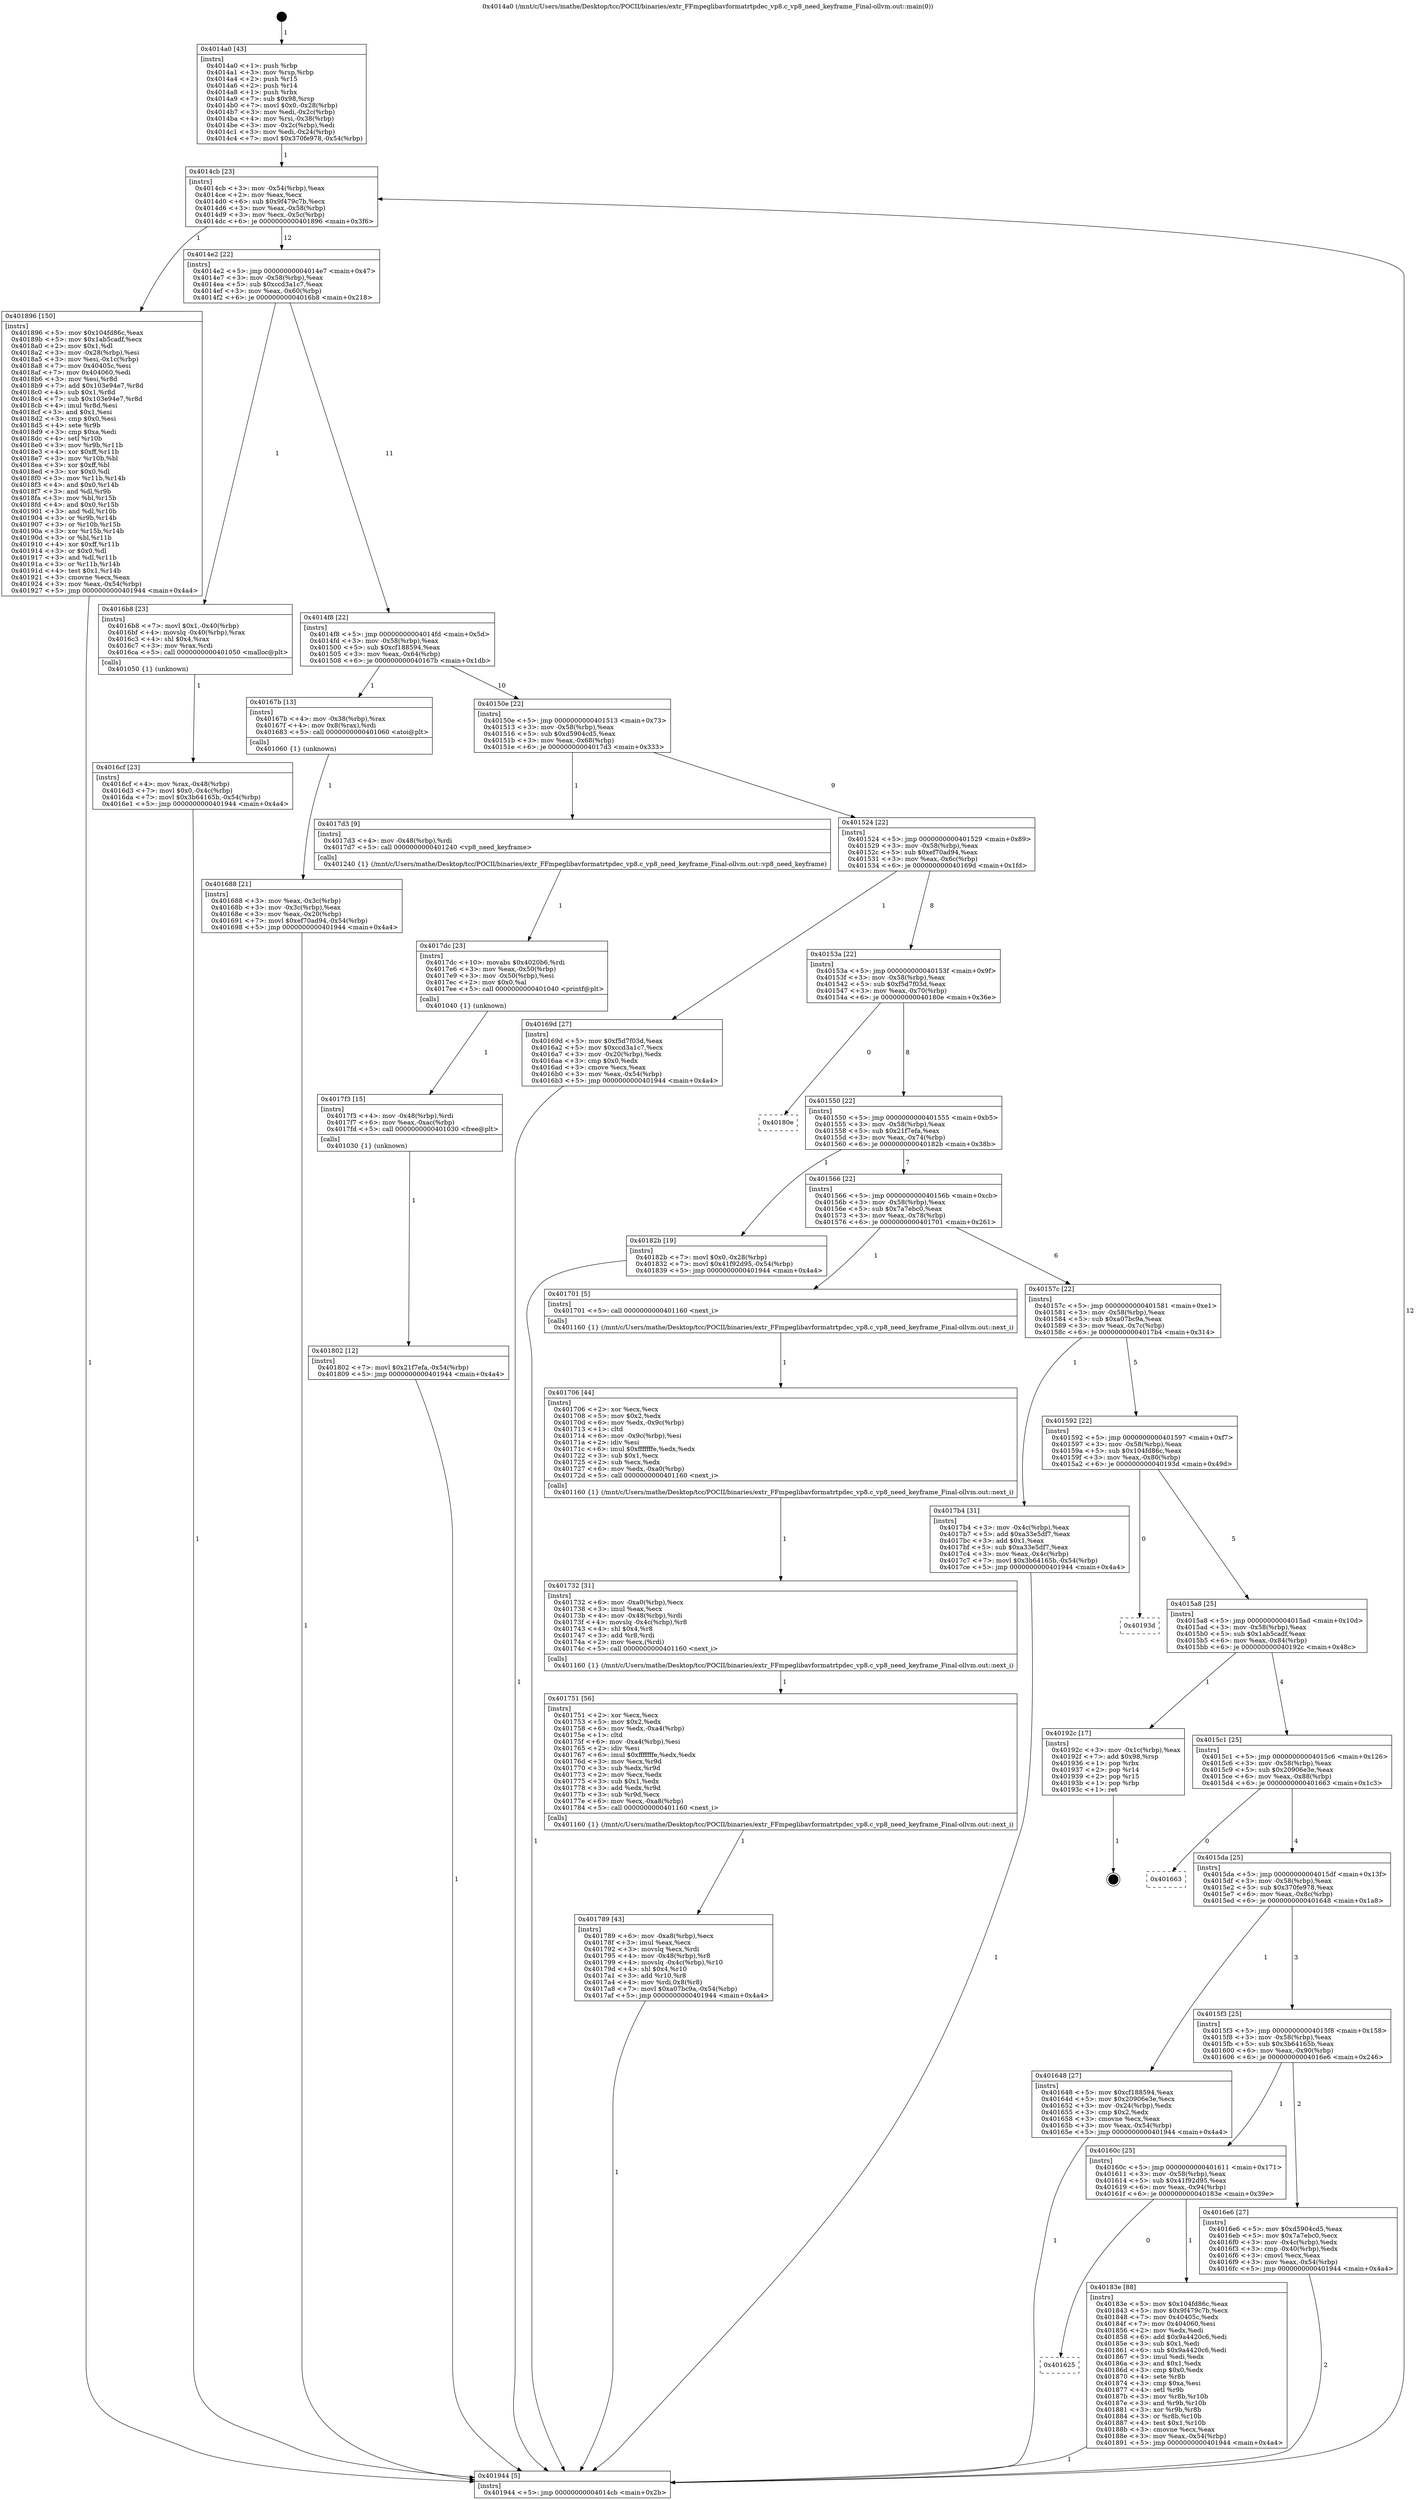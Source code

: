 digraph "0x4014a0" {
  label = "0x4014a0 (/mnt/c/Users/mathe/Desktop/tcc/POCII/binaries/extr_FFmpeglibavformatrtpdec_vp8.c_vp8_need_keyframe_Final-ollvm.out::main(0))"
  labelloc = "t"
  node[shape=record]

  Entry [label="",width=0.3,height=0.3,shape=circle,fillcolor=black,style=filled]
  "0x4014cb" [label="{
     0x4014cb [23]\l
     | [instrs]\l
     &nbsp;&nbsp;0x4014cb \<+3\>: mov -0x54(%rbp),%eax\l
     &nbsp;&nbsp;0x4014ce \<+2\>: mov %eax,%ecx\l
     &nbsp;&nbsp;0x4014d0 \<+6\>: sub $0x9f479c7b,%ecx\l
     &nbsp;&nbsp;0x4014d6 \<+3\>: mov %eax,-0x58(%rbp)\l
     &nbsp;&nbsp;0x4014d9 \<+3\>: mov %ecx,-0x5c(%rbp)\l
     &nbsp;&nbsp;0x4014dc \<+6\>: je 0000000000401896 \<main+0x3f6\>\l
  }"]
  "0x401896" [label="{
     0x401896 [150]\l
     | [instrs]\l
     &nbsp;&nbsp;0x401896 \<+5\>: mov $0x104fd86c,%eax\l
     &nbsp;&nbsp;0x40189b \<+5\>: mov $0x1ab5cadf,%ecx\l
     &nbsp;&nbsp;0x4018a0 \<+2\>: mov $0x1,%dl\l
     &nbsp;&nbsp;0x4018a2 \<+3\>: mov -0x28(%rbp),%esi\l
     &nbsp;&nbsp;0x4018a5 \<+3\>: mov %esi,-0x1c(%rbp)\l
     &nbsp;&nbsp;0x4018a8 \<+7\>: mov 0x40405c,%esi\l
     &nbsp;&nbsp;0x4018af \<+7\>: mov 0x404060,%edi\l
     &nbsp;&nbsp;0x4018b6 \<+3\>: mov %esi,%r8d\l
     &nbsp;&nbsp;0x4018b9 \<+7\>: add $0x103e94e7,%r8d\l
     &nbsp;&nbsp;0x4018c0 \<+4\>: sub $0x1,%r8d\l
     &nbsp;&nbsp;0x4018c4 \<+7\>: sub $0x103e94e7,%r8d\l
     &nbsp;&nbsp;0x4018cb \<+4\>: imul %r8d,%esi\l
     &nbsp;&nbsp;0x4018cf \<+3\>: and $0x1,%esi\l
     &nbsp;&nbsp;0x4018d2 \<+3\>: cmp $0x0,%esi\l
     &nbsp;&nbsp;0x4018d5 \<+4\>: sete %r9b\l
     &nbsp;&nbsp;0x4018d9 \<+3\>: cmp $0xa,%edi\l
     &nbsp;&nbsp;0x4018dc \<+4\>: setl %r10b\l
     &nbsp;&nbsp;0x4018e0 \<+3\>: mov %r9b,%r11b\l
     &nbsp;&nbsp;0x4018e3 \<+4\>: xor $0xff,%r11b\l
     &nbsp;&nbsp;0x4018e7 \<+3\>: mov %r10b,%bl\l
     &nbsp;&nbsp;0x4018ea \<+3\>: xor $0xff,%bl\l
     &nbsp;&nbsp;0x4018ed \<+3\>: xor $0x0,%dl\l
     &nbsp;&nbsp;0x4018f0 \<+3\>: mov %r11b,%r14b\l
     &nbsp;&nbsp;0x4018f3 \<+4\>: and $0x0,%r14b\l
     &nbsp;&nbsp;0x4018f7 \<+3\>: and %dl,%r9b\l
     &nbsp;&nbsp;0x4018fa \<+3\>: mov %bl,%r15b\l
     &nbsp;&nbsp;0x4018fd \<+4\>: and $0x0,%r15b\l
     &nbsp;&nbsp;0x401901 \<+3\>: and %dl,%r10b\l
     &nbsp;&nbsp;0x401904 \<+3\>: or %r9b,%r14b\l
     &nbsp;&nbsp;0x401907 \<+3\>: or %r10b,%r15b\l
     &nbsp;&nbsp;0x40190a \<+3\>: xor %r15b,%r14b\l
     &nbsp;&nbsp;0x40190d \<+3\>: or %bl,%r11b\l
     &nbsp;&nbsp;0x401910 \<+4\>: xor $0xff,%r11b\l
     &nbsp;&nbsp;0x401914 \<+3\>: or $0x0,%dl\l
     &nbsp;&nbsp;0x401917 \<+3\>: and %dl,%r11b\l
     &nbsp;&nbsp;0x40191a \<+3\>: or %r11b,%r14b\l
     &nbsp;&nbsp;0x40191d \<+4\>: test $0x1,%r14b\l
     &nbsp;&nbsp;0x401921 \<+3\>: cmovne %ecx,%eax\l
     &nbsp;&nbsp;0x401924 \<+3\>: mov %eax,-0x54(%rbp)\l
     &nbsp;&nbsp;0x401927 \<+5\>: jmp 0000000000401944 \<main+0x4a4\>\l
  }"]
  "0x4014e2" [label="{
     0x4014e2 [22]\l
     | [instrs]\l
     &nbsp;&nbsp;0x4014e2 \<+5\>: jmp 00000000004014e7 \<main+0x47\>\l
     &nbsp;&nbsp;0x4014e7 \<+3\>: mov -0x58(%rbp),%eax\l
     &nbsp;&nbsp;0x4014ea \<+5\>: sub $0xccd3a1c7,%eax\l
     &nbsp;&nbsp;0x4014ef \<+3\>: mov %eax,-0x60(%rbp)\l
     &nbsp;&nbsp;0x4014f2 \<+6\>: je 00000000004016b8 \<main+0x218\>\l
  }"]
  Exit [label="",width=0.3,height=0.3,shape=circle,fillcolor=black,style=filled,peripheries=2]
  "0x4016b8" [label="{
     0x4016b8 [23]\l
     | [instrs]\l
     &nbsp;&nbsp;0x4016b8 \<+7\>: movl $0x1,-0x40(%rbp)\l
     &nbsp;&nbsp;0x4016bf \<+4\>: movslq -0x40(%rbp),%rax\l
     &nbsp;&nbsp;0x4016c3 \<+4\>: shl $0x4,%rax\l
     &nbsp;&nbsp;0x4016c7 \<+3\>: mov %rax,%rdi\l
     &nbsp;&nbsp;0x4016ca \<+5\>: call 0000000000401050 \<malloc@plt\>\l
     | [calls]\l
     &nbsp;&nbsp;0x401050 \{1\} (unknown)\l
  }"]
  "0x4014f8" [label="{
     0x4014f8 [22]\l
     | [instrs]\l
     &nbsp;&nbsp;0x4014f8 \<+5\>: jmp 00000000004014fd \<main+0x5d\>\l
     &nbsp;&nbsp;0x4014fd \<+3\>: mov -0x58(%rbp),%eax\l
     &nbsp;&nbsp;0x401500 \<+5\>: sub $0xcf188594,%eax\l
     &nbsp;&nbsp;0x401505 \<+3\>: mov %eax,-0x64(%rbp)\l
     &nbsp;&nbsp;0x401508 \<+6\>: je 000000000040167b \<main+0x1db\>\l
  }"]
  "0x401625" [label="{
     0x401625\l
  }", style=dashed]
  "0x40167b" [label="{
     0x40167b [13]\l
     | [instrs]\l
     &nbsp;&nbsp;0x40167b \<+4\>: mov -0x38(%rbp),%rax\l
     &nbsp;&nbsp;0x40167f \<+4\>: mov 0x8(%rax),%rdi\l
     &nbsp;&nbsp;0x401683 \<+5\>: call 0000000000401060 \<atoi@plt\>\l
     | [calls]\l
     &nbsp;&nbsp;0x401060 \{1\} (unknown)\l
  }"]
  "0x40150e" [label="{
     0x40150e [22]\l
     | [instrs]\l
     &nbsp;&nbsp;0x40150e \<+5\>: jmp 0000000000401513 \<main+0x73\>\l
     &nbsp;&nbsp;0x401513 \<+3\>: mov -0x58(%rbp),%eax\l
     &nbsp;&nbsp;0x401516 \<+5\>: sub $0xd5904cd5,%eax\l
     &nbsp;&nbsp;0x40151b \<+3\>: mov %eax,-0x68(%rbp)\l
     &nbsp;&nbsp;0x40151e \<+6\>: je 00000000004017d3 \<main+0x333\>\l
  }"]
  "0x40183e" [label="{
     0x40183e [88]\l
     | [instrs]\l
     &nbsp;&nbsp;0x40183e \<+5\>: mov $0x104fd86c,%eax\l
     &nbsp;&nbsp;0x401843 \<+5\>: mov $0x9f479c7b,%ecx\l
     &nbsp;&nbsp;0x401848 \<+7\>: mov 0x40405c,%edx\l
     &nbsp;&nbsp;0x40184f \<+7\>: mov 0x404060,%esi\l
     &nbsp;&nbsp;0x401856 \<+2\>: mov %edx,%edi\l
     &nbsp;&nbsp;0x401858 \<+6\>: add $0x9a4420c6,%edi\l
     &nbsp;&nbsp;0x40185e \<+3\>: sub $0x1,%edi\l
     &nbsp;&nbsp;0x401861 \<+6\>: sub $0x9a4420c6,%edi\l
     &nbsp;&nbsp;0x401867 \<+3\>: imul %edi,%edx\l
     &nbsp;&nbsp;0x40186a \<+3\>: and $0x1,%edx\l
     &nbsp;&nbsp;0x40186d \<+3\>: cmp $0x0,%edx\l
     &nbsp;&nbsp;0x401870 \<+4\>: sete %r8b\l
     &nbsp;&nbsp;0x401874 \<+3\>: cmp $0xa,%esi\l
     &nbsp;&nbsp;0x401877 \<+4\>: setl %r9b\l
     &nbsp;&nbsp;0x40187b \<+3\>: mov %r8b,%r10b\l
     &nbsp;&nbsp;0x40187e \<+3\>: and %r9b,%r10b\l
     &nbsp;&nbsp;0x401881 \<+3\>: xor %r9b,%r8b\l
     &nbsp;&nbsp;0x401884 \<+3\>: or %r8b,%r10b\l
     &nbsp;&nbsp;0x401887 \<+4\>: test $0x1,%r10b\l
     &nbsp;&nbsp;0x40188b \<+3\>: cmovne %ecx,%eax\l
     &nbsp;&nbsp;0x40188e \<+3\>: mov %eax,-0x54(%rbp)\l
     &nbsp;&nbsp;0x401891 \<+5\>: jmp 0000000000401944 \<main+0x4a4\>\l
  }"]
  "0x4017d3" [label="{
     0x4017d3 [9]\l
     | [instrs]\l
     &nbsp;&nbsp;0x4017d3 \<+4\>: mov -0x48(%rbp),%rdi\l
     &nbsp;&nbsp;0x4017d7 \<+5\>: call 0000000000401240 \<vp8_need_keyframe\>\l
     | [calls]\l
     &nbsp;&nbsp;0x401240 \{1\} (/mnt/c/Users/mathe/Desktop/tcc/POCII/binaries/extr_FFmpeglibavformatrtpdec_vp8.c_vp8_need_keyframe_Final-ollvm.out::vp8_need_keyframe)\l
  }"]
  "0x401524" [label="{
     0x401524 [22]\l
     | [instrs]\l
     &nbsp;&nbsp;0x401524 \<+5\>: jmp 0000000000401529 \<main+0x89\>\l
     &nbsp;&nbsp;0x401529 \<+3\>: mov -0x58(%rbp),%eax\l
     &nbsp;&nbsp;0x40152c \<+5\>: sub $0xef70ad94,%eax\l
     &nbsp;&nbsp;0x401531 \<+3\>: mov %eax,-0x6c(%rbp)\l
     &nbsp;&nbsp;0x401534 \<+6\>: je 000000000040169d \<main+0x1fd\>\l
  }"]
  "0x401802" [label="{
     0x401802 [12]\l
     | [instrs]\l
     &nbsp;&nbsp;0x401802 \<+7\>: movl $0x21f7efa,-0x54(%rbp)\l
     &nbsp;&nbsp;0x401809 \<+5\>: jmp 0000000000401944 \<main+0x4a4\>\l
  }"]
  "0x40169d" [label="{
     0x40169d [27]\l
     | [instrs]\l
     &nbsp;&nbsp;0x40169d \<+5\>: mov $0xf5d7f03d,%eax\l
     &nbsp;&nbsp;0x4016a2 \<+5\>: mov $0xccd3a1c7,%ecx\l
     &nbsp;&nbsp;0x4016a7 \<+3\>: mov -0x20(%rbp),%edx\l
     &nbsp;&nbsp;0x4016aa \<+3\>: cmp $0x0,%edx\l
     &nbsp;&nbsp;0x4016ad \<+3\>: cmove %ecx,%eax\l
     &nbsp;&nbsp;0x4016b0 \<+3\>: mov %eax,-0x54(%rbp)\l
     &nbsp;&nbsp;0x4016b3 \<+5\>: jmp 0000000000401944 \<main+0x4a4\>\l
  }"]
  "0x40153a" [label="{
     0x40153a [22]\l
     | [instrs]\l
     &nbsp;&nbsp;0x40153a \<+5\>: jmp 000000000040153f \<main+0x9f\>\l
     &nbsp;&nbsp;0x40153f \<+3\>: mov -0x58(%rbp),%eax\l
     &nbsp;&nbsp;0x401542 \<+5\>: sub $0xf5d7f03d,%eax\l
     &nbsp;&nbsp;0x401547 \<+3\>: mov %eax,-0x70(%rbp)\l
     &nbsp;&nbsp;0x40154a \<+6\>: je 000000000040180e \<main+0x36e\>\l
  }"]
  "0x4017f3" [label="{
     0x4017f3 [15]\l
     | [instrs]\l
     &nbsp;&nbsp;0x4017f3 \<+4\>: mov -0x48(%rbp),%rdi\l
     &nbsp;&nbsp;0x4017f7 \<+6\>: mov %eax,-0xac(%rbp)\l
     &nbsp;&nbsp;0x4017fd \<+5\>: call 0000000000401030 \<free@plt\>\l
     | [calls]\l
     &nbsp;&nbsp;0x401030 \{1\} (unknown)\l
  }"]
  "0x40180e" [label="{
     0x40180e\l
  }", style=dashed]
  "0x401550" [label="{
     0x401550 [22]\l
     | [instrs]\l
     &nbsp;&nbsp;0x401550 \<+5\>: jmp 0000000000401555 \<main+0xb5\>\l
     &nbsp;&nbsp;0x401555 \<+3\>: mov -0x58(%rbp),%eax\l
     &nbsp;&nbsp;0x401558 \<+5\>: sub $0x21f7efa,%eax\l
     &nbsp;&nbsp;0x40155d \<+3\>: mov %eax,-0x74(%rbp)\l
     &nbsp;&nbsp;0x401560 \<+6\>: je 000000000040182b \<main+0x38b\>\l
  }"]
  "0x4017dc" [label="{
     0x4017dc [23]\l
     | [instrs]\l
     &nbsp;&nbsp;0x4017dc \<+10\>: movabs $0x4020b6,%rdi\l
     &nbsp;&nbsp;0x4017e6 \<+3\>: mov %eax,-0x50(%rbp)\l
     &nbsp;&nbsp;0x4017e9 \<+3\>: mov -0x50(%rbp),%esi\l
     &nbsp;&nbsp;0x4017ec \<+2\>: mov $0x0,%al\l
     &nbsp;&nbsp;0x4017ee \<+5\>: call 0000000000401040 \<printf@plt\>\l
     | [calls]\l
     &nbsp;&nbsp;0x401040 \{1\} (unknown)\l
  }"]
  "0x40182b" [label="{
     0x40182b [19]\l
     | [instrs]\l
     &nbsp;&nbsp;0x40182b \<+7\>: movl $0x0,-0x28(%rbp)\l
     &nbsp;&nbsp;0x401832 \<+7\>: movl $0x41f92d95,-0x54(%rbp)\l
     &nbsp;&nbsp;0x401839 \<+5\>: jmp 0000000000401944 \<main+0x4a4\>\l
  }"]
  "0x401566" [label="{
     0x401566 [22]\l
     | [instrs]\l
     &nbsp;&nbsp;0x401566 \<+5\>: jmp 000000000040156b \<main+0xcb\>\l
     &nbsp;&nbsp;0x40156b \<+3\>: mov -0x58(%rbp),%eax\l
     &nbsp;&nbsp;0x40156e \<+5\>: sub $0x7a7ebc0,%eax\l
     &nbsp;&nbsp;0x401573 \<+3\>: mov %eax,-0x78(%rbp)\l
     &nbsp;&nbsp;0x401576 \<+6\>: je 0000000000401701 \<main+0x261\>\l
  }"]
  "0x401789" [label="{
     0x401789 [43]\l
     | [instrs]\l
     &nbsp;&nbsp;0x401789 \<+6\>: mov -0xa8(%rbp),%ecx\l
     &nbsp;&nbsp;0x40178f \<+3\>: imul %eax,%ecx\l
     &nbsp;&nbsp;0x401792 \<+3\>: movslq %ecx,%rdi\l
     &nbsp;&nbsp;0x401795 \<+4\>: mov -0x48(%rbp),%r8\l
     &nbsp;&nbsp;0x401799 \<+4\>: movslq -0x4c(%rbp),%r10\l
     &nbsp;&nbsp;0x40179d \<+4\>: shl $0x4,%r10\l
     &nbsp;&nbsp;0x4017a1 \<+3\>: add %r10,%r8\l
     &nbsp;&nbsp;0x4017a4 \<+4\>: mov %rdi,0x8(%r8)\l
     &nbsp;&nbsp;0x4017a8 \<+7\>: movl $0xa07bc9a,-0x54(%rbp)\l
     &nbsp;&nbsp;0x4017af \<+5\>: jmp 0000000000401944 \<main+0x4a4\>\l
  }"]
  "0x401701" [label="{
     0x401701 [5]\l
     | [instrs]\l
     &nbsp;&nbsp;0x401701 \<+5\>: call 0000000000401160 \<next_i\>\l
     | [calls]\l
     &nbsp;&nbsp;0x401160 \{1\} (/mnt/c/Users/mathe/Desktop/tcc/POCII/binaries/extr_FFmpeglibavformatrtpdec_vp8.c_vp8_need_keyframe_Final-ollvm.out::next_i)\l
  }"]
  "0x40157c" [label="{
     0x40157c [22]\l
     | [instrs]\l
     &nbsp;&nbsp;0x40157c \<+5\>: jmp 0000000000401581 \<main+0xe1\>\l
     &nbsp;&nbsp;0x401581 \<+3\>: mov -0x58(%rbp),%eax\l
     &nbsp;&nbsp;0x401584 \<+5\>: sub $0xa07bc9a,%eax\l
     &nbsp;&nbsp;0x401589 \<+3\>: mov %eax,-0x7c(%rbp)\l
     &nbsp;&nbsp;0x40158c \<+6\>: je 00000000004017b4 \<main+0x314\>\l
  }"]
  "0x401751" [label="{
     0x401751 [56]\l
     | [instrs]\l
     &nbsp;&nbsp;0x401751 \<+2\>: xor %ecx,%ecx\l
     &nbsp;&nbsp;0x401753 \<+5\>: mov $0x2,%edx\l
     &nbsp;&nbsp;0x401758 \<+6\>: mov %edx,-0xa4(%rbp)\l
     &nbsp;&nbsp;0x40175e \<+1\>: cltd\l
     &nbsp;&nbsp;0x40175f \<+6\>: mov -0xa4(%rbp),%esi\l
     &nbsp;&nbsp;0x401765 \<+2\>: idiv %esi\l
     &nbsp;&nbsp;0x401767 \<+6\>: imul $0xfffffffe,%edx,%edx\l
     &nbsp;&nbsp;0x40176d \<+3\>: mov %ecx,%r9d\l
     &nbsp;&nbsp;0x401770 \<+3\>: sub %edx,%r9d\l
     &nbsp;&nbsp;0x401773 \<+2\>: mov %ecx,%edx\l
     &nbsp;&nbsp;0x401775 \<+3\>: sub $0x1,%edx\l
     &nbsp;&nbsp;0x401778 \<+3\>: add %edx,%r9d\l
     &nbsp;&nbsp;0x40177b \<+3\>: sub %r9d,%ecx\l
     &nbsp;&nbsp;0x40177e \<+6\>: mov %ecx,-0xa8(%rbp)\l
     &nbsp;&nbsp;0x401784 \<+5\>: call 0000000000401160 \<next_i\>\l
     | [calls]\l
     &nbsp;&nbsp;0x401160 \{1\} (/mnt/c/Users/mathe/Desktop/tcc/POCII/binaries/extr_FFmpeglibavformatrtpdec_vp8.c_vp8_need_keyframe_Final-ollvm.out::next_i)\l
  }"]
  "0x4017b4" [label="{
     0x4017b4 [31]\l
     | [instrs]\l
     &nbsp;&nbsp;0x4017b4 \<+3\>: mov -0x4c(%rbp),%eax\l
     &nbsp;&nbsp;0x4017b7 \<+5\>: add $0xa33e5df7,%eax\l
     &nbsp;&nbsp;0x4017bc \<+3\>: add $0x1,%eax\l
     &nbsp;&nbsp;0x4017bf \<+5\>: sub $0xa33e5df7,%eax\l
     &nbsp;&nbsp;0x4017c4 \<+3\>: mov %eax,-0x4c(%rbp)\l
     &nbsp;&nbsp;0x4017c7 \<+7\>: movl $0x3b64165b,-0x54(%rbp)\l
     &nbsp;&nbsp;0x4017ce \<+5\>: jmp 0000000000401944 \<main+0x4a4\>\l
  }"]
  "0x401592" [label="{
     0x401592 [22]\l
     | [instrs]\l
     &nbsp;&nbsp;0x401592 \<+5\>: jmp 0000000000401597 \<main+0xf7\>\l
     &nbsp;&nbsp;0x401597 \<+3\>: mov -0x58(%rbp),%eax\l
     &nbsp;&nbsp;0x40159a \<+5\>: sub $0x104fd86c,%eax\l
     &nbsp;&nbsp;0x40159f \<+3\>: mov %eax,-0x80(%rbp)\l
     &nbsp;&nbsp;0x4015a2 \<+6\>: je 000000000040193d \<main+0x49d\>\l
  }"]
  "0x401732" [label="{
     0x401732 [31]\l
     | [instrs]\l
     &nbsp;&nbsp;0x401732 \<+6\>: mov -0xa0(%rbp),%ecx\l
     &nbsp;&nbsp;0x401738 \<+3\>: imul %eax,%ecx\l
     &nbsp;&nbsp;0x40173b \<+4\>: mov -0x48(%rbp),%rdi\l
     &nbsp;&nbsp;0x40173f \<+4\>: movslq -0x4c(%rbp),%r8\l
     &nbsp;&nbsp;0x401743 \<+4\>: shl $0x4,%r8\l
     &nbsp;&nbsp;0x401747 \<+3\>: add %r8,%rdi\l
     &nbsp;&nbsp;0x40174a \<+2\>: mov %ecx,(%rdi)\l
     &nbsp;&nbsp;0x40174c \<+5\>: call 0000000000401160 \<next_i\>\l
     | [calls]\l
     &nbsp;&nbsp;0x401160 \{1\} (/mnt/c/Users/mathe/Desktop/tcc/POCII/binaries/extr_FFmpeglibavformatrtpdec_vp8.c_vp8_need_keyframe_Final-ollvm.out::next_i)\l
  }"]
  "0x40193d" [label="{
     0x40193d\l
  }", style=dashed]
  "0x4015a8" [label="{
     0x4015a8 [25]\l
     | [instrs]\l
     &nbsp;&nbsp;0x4015a8 \<+5\>: jmp 00000000004015ad \<main+0x10d\>\l
     &nbsp;&nbsp;0x4015ad \<+3\>: mov -0x58(%rbp),%eax\l
     &nbsp;&nbsp;0x4015b0 \<+5\>: sub $0x1ab5cadf,%eax\l
     &nbsp;&nbsp;0x4015b5 \<+6\>: mov %eax,-0x84(%rbp)\l
     &nbsp;&nbsp;0x4015bb \<+6\>: je 000000000040192c \<main+0x48c\>\l
  }"]
  "0x401706" [label="{
     0x401706 [44]\l
     | [instrs]\l
     &nbsp;&nbsp;0x401706 \<+2\>: xor %ecx,%ecx\l
     &nbsp;&nbsp;0x401708 \<+5\>: mov $0x2,%edx\l
     &nbsp;&nbsp;0x40170d \<+6\>: mov %edx,-0x9c(%rbp)\l
     &nbsp;&nbsp;0x401713 \<+1\>: cltd\l
     &nbsp;&nbsp;0x401714 \<+6\>: mov -0x9c(%rbp),%esi\l
     &nbsp;&nbsp;0x40171a \<+2\>: idiv %esi\l
     &nbsp;&nbsp;0x40171c \<+6\>: imul $0xfffffffe,%edx,%edx\l
     &nbsp;&nbsp;0x401722 \<+3\>: sub $0x1,%ecx\l
     &nbsp;&nbsp;0x401725 \<+2\>: sub %ecx,%edx\l
     &nbsp;&nbsp;0x401727 \<+6\>: mov %edx,-0xa0(%rbp)\l
     &nbsp;&nbsp;0x40172d \<+5\>: call 0000000000401160 \<next_i\>\l
     | [calls]\l
     &nbsp;&nbsp;0x401160 \{1\} (/mnt/c/Users/mathe/Desktop/tcc/POCII/binaries/extr_FFmpeglibavformatrtpdec_vp8.c_vp8_need_keyframe_Final-ollvm.out::next_i)\l
  }"]
  "0x40192c" [label="{
     0x40192c [17]\l
     | [instrs]\l
     &nbsp;&nbsp;0x40192c \<+3\>: mov -0x1c(%rbp),%eax\l
     &nbsp;&nbsp;0x40192f \<+7\>: add $0x98,%rsp\l
     &nbsp;&nbsp;0x401936 \<+1\>: pop %rbx\l
     &nbsp;&nbsp;0x401937 \<+2\>: pop %r14\l
     &nbsp;&nbsp;0x401939 \<+2\>: pop %r15\l
     &nbsp;&nbsp;0x40193b \<+1\>: pop %rbp\l
     &nbsp;&nbsp;0x40193c \<+1\>: ret\l
  }"]
  "0x4015c1" [label="{
     0x4015c1 [25]\l
     | [instrs]\l
     &nbsp;&nbsp;0x4015c1 \<+5\>: jmp 00000000004015c6 \<main+0x126\>\l
     &nbsp;&nbsp;0x4015c6 \<+3\>: mov -0x58(%rbp),%eax\l
     &nbsp;&nbsp;0x4015c9 \<+5\>: sub $0x20906e3e,%eax\l
     &nbsp;&nbsp;0x4015ce \<+6\>: mov %eax,-0x88(%rbp)\l
     &nbsp;&nbsp;0x4015d4 \<+6\>: je 0000000000401663 \<main+0x1c3\>\l
  }"]
  "0x40160c" [label="{
     0x40160c [25]\l
     | [instrs]\l
     &nbsp;&nbsp;0x40160c \<+5\>: jmp 0000000000401611 \<main+0x171\>\l
     &nbsp;&nbsp;0x401611 \<+3\>: mov -0x58(%rbp),%eax\l
     &nbsp;&nbsp;0x401614 \<+5\>: sub $0x41f92d95,%eax\l
     &nbsp;&nbsp;0x401619 \<+6\>: mov %eax,-0x94(%rbp)\l
     &nbsp;&nbsp;0x40161f \<+6\>: je 000000000040183e \<main+0x39e\>\l
  }"]
  "0x401663" [label="{
     0x401663\l
  }", style=dashed]
  "0x4015da" [label="{
     0x4015da [25]\l
     | [instrs]\l
     &nbsp;&nbsp;0x4015da \<+5\>: jmp 00000000004015df \<main+0x13f\>\l
     &nbsp;&nbsp;0x4015df \<+3\>: mov -0x58(%rbp),%eax\l
     &nbsp;&nbsp;0x4015e2 \<+5\>: sub $0x370fe978,%eax\l
     &nbsp;&nbsp;0x4015e7 \<+6\>: mov %eax,-0x8c(%rbp)\l
     &nbsp;&nbsp;0x4015ed \<+6\>: je 0000000000401648 \<main+0x1a8\>\l
  }"]
  "0x4016e6" [label="{
     0x4016e6 [27]\l
     | [instrs]\l
     &nbsp;&nbsp;0x4016e6 \<+5\>: mov $0xd5904cd5,%eax\l
     &nbsp;&nbsp;0x4016eb \<+5\>: mov $0x7a7ebc0,%ecx\l
     &nbsp;&nbsp;0x4016f0 \<+3\>: mov -0x4c(%rbp),%edx\l
     &nbsp;&nbsp;0x4016f3 \<+3\>: cmp -0x40(%rbp),%edx\l
     &nbsp;&nbsp;0x4016f6 \<+3\>: cmovl %ecx,%eax\l
     &nbsp;&nbsp;0x4016f9 \<+3\>: mov %eax,-0x54(%rbp)\l
     &nbsp;&nbsp;0x4016fc \<+5\>: jmp 0000000000401944 \<main+0x4a4\>\l
  }"]
  "0x401648" [label="{
     0x401648 [27]\l
     | [instrs]\l
     &nbsp;&nbsp;0x401648 \<+5\>: mov $0xcf188594,%eax\l
     &nbsp;&nbsp;0x40164d \<+5\>: mov $0x20906e3e,%ecx\l
     &nbsp;&nbsp;0x401652 \<+3\>: mov -0x24(%rbp),%edx\l
     &nbsp;&nbsp;0x401655 \<+3\>: cmp $0x2,%edx\l
     &nbsp;&nbsp;0x401658 \<+3\>: cmovne %ecx,%eax\l
     &nbsp;&nbsp;0x40165b \<+3\>: mov %eax,-0x54(%rbp)\l
     &nbsp;&nbsp;0x40165e \<+5\>: jmp 0000000000401944 \<main+0x4a4\>\l
  }"]
  "0x4015f3" [label="{
     0x4015f3 [25]\l
     | [instrs]\l
     &nbsp;&nbsp;0x4015f3 \<+5\>: jmp 00000000004015f8 \<main+0x158\>\l
     &nbsp;&nbsp;0x4015f8 \<+3\>: mov -0x58(%rbp),%eax\l
     &nbsp;&nbsp;0x4015fb \<+5\>: sub $0x3b64165b,%eax\l
     &nbsp;&nbsp;0x401600 \<+6\>: mov %eax,-0x90(%rbp)\l
     &nbsp;&nbsp;0x401606 \<+6\>: je 00000000004016e6 \<main+0x246\>\l
  }"]
  "0x401944" [label="{
     0x401944 [5]\l
     | [instrs]\l
     &nbsp;&nbsp;0x401944 \<+5\>: jmp 00000000004014cb \<main+0x2b\>\l
  }"]
  "0x4014a0" [label="{
     0x4014a0 [43]\l
     | [instrs]\l
     &nbsp;&nbsp;0x4014a0 \<+1\>: push %rbp\l
     &nbsp;&nbsp;0x4014a1 \<+3\>: mov %rsp,%rbp\l
     &nbsp;&nbsp;0x4014a4 \<+2\>: push %r15\l
     &nbsp;&nbsp;0x4014a6 \<+2\>: push %r14\l
     &nbsp;&nbsp;0x4014a8 \<+1\>: push %rbx\l
     &nbsp;&nbsp;0x4014a9 \<+7\>: sub $0x98,%rsp\l
     &nbsp;&nbsp;0x4014b0 \<+7\>: movl $0x0,-0x28(%rbp)\l
     &nbsp;&nbsp;0x4014b7 \<+3\>: mov %edi,-0x2c(%rbp)\l
     &nbsp;&nbsp;0x4014ba \<+4\>: mov %rsi,-0x38(%rbp)\l
     &nbsp;&nbsp;0x4014be \<+3\>: mov -0x2c(%rbp),%edi\l
     &nbsp;&nbsp;0x4014c1 \<+3\>: mov %edi,-0x24(%rbp)\l
     &nbsp;&nbsp;0x4014c4 \<+7\>: movl $0x370fe978,-0x54(%rbp)\l
  }"]
  "0x401688" [label="{
     0x401688 [21]\l
     | [instrs]\l
     &nbsp;&nbsp;0x401688 \<+3\>: mov %eax,-0x3c(%rbp)\l
     &nbsp;&nbsp;0x40168b \<+3\>: mov -0x3c(%rbp),%eax\l
     &nbsp;&nbsp;0x40168e \<+3\>: mov %eax,-0x20(%rbp)\l
     &nbsp;&nbsp;0x401691 \<+7\>: movl $0xef70ad94,-0x54(%rbp)\l
     &nbsp;&nbsp;0x401698 \<+5\>: jmp 0000000000401944 \<main+0x4a4\>\l
  }"]
  "0x4016cf" [label="{
     0x4016cf [23]\l
     | [instrs]\l
     &nbsp;&nbsp;0x4016cf \<+4\>: mov %rax,-0x48(%rbp)\l
     &nbsp;&nbsp;0x4016d3 \<+7\>: movl $0x0,-0x4c(%rbp)\l
     &nbsp;&nbsp;0x4016da \<+7\>: movl $0x3b64165b,-0x54(%rbp)\l
     &nbsp;&nbsp;0x4016e1 \<+5\>: jmp 0000000000401944 \<main+0x4a4\>\l
  }"]
  Entry -> "0x4014a0" [label=" 1"]
  "0x4014cb" -> "0x401896" [label=" 1"]
  "0x4014cb" -> "0x4014e2" [label=" 12"]
  "0x40192c" -> Exit [label=" 1"]
  "0x4014e2" -> "0x4016b8" [label=" 1"]
  "0x4014e2" -> "0x4014f8" [label=" 11"]
  "0x401896" -> "0x401944" [label=" 1"]
  "0x4014f8" -> "0x40167b" [label=" 1"]
  "0x4014f8" -> "0x40150e" [label=" 10"]
  "0x40183e" -> "0x401944" [label=" 1"]
  "0x40150e" -> "0x4017d3" [label=" 1"]
  "0x40150e" -> "0x401524" [label=" 9"]
  "0x40160c" -> "0x401625" [label=" 0"]
  "0x401524" -> "0x40169d" [label=" 1"]
  "0x401524" -> "0x40153a" [label=" 8"]
  "0x40160c" -> "0x40183e" [label=" 1"]
  "0x40153a" -> "0x40180e" [label=" 0"]
  "0x40153a" -> "0x401550" [label=" 8"]
  "0x40182b" -> "0x401944" [label=" 1"]
  "0x401550" -> "0x40182b" [label=" 1"]
  "0x401550" -> "0x401566" [label=" 7"]
  "0x401802" -> "0x401944" [label=" 1"]
  "0x401566" -> "0x401701" [label=" 1"]
  "0x401566" -> "0x40157c" [label=" 6"]
  "0x4017f3" -> "0x401802" [label=" 1"]
  "0x40157c" -> "0x4017b4" [label=" 1"]
  "0x40157c" -> "0x401592" [label=" 5"]
  "0x4017dc" -> "0x4017f3" [label=" 1"]
  "0x401592" -> "0x40193d" [label=" 0"]
  "0x401592" -> "0x4015a8" [label=" 5"]
  "0x4017d3" -> "0x4017dc" [label=" 1"]
  "0x4015a8" -> "0x40192c" [label=" 1"]
  "0x4015a8" -> "0x4015c1" [label=" 4"]
  "0x4017b4" -> "0x401944" [label=" 1"]
  "0x4015c1" -> "0x401663" [label=" 0"]
  "0x4015c1" -> "0x4015da" [label=" 4"]
  "0x401789" -> "0x401944" [label=" 1"]
  "0x4015da" -> "0x401648" [label=" 1"]
  "0x4015da" -> "0x4015f3" [label=" 3"]
  "0x401648" -> "0x401944" [label=" 1"]
  "0x4014a0" -> "0x4014cb" [label=" 1"]
  "0x401944" -> "0x4014cb" [label=" 12"]
  "0x40167b" -> "0x401688" [label=" 1"]
  "0x401688" -> "0x401944" [label=" 1"]
  "0x40169d" -> "0x401944" [label=" 1"]
  "0x4016b8" -> "0x4016cf" [label=" 1"]
  "0x4016cf" -> "0x401944" [label=" 1"]
  "0x401751" -> "0x401789" [label=" 1"]
  "0x4015f3" -> "0x4016e6" [label=" 2"]
  "0x4015f3" -> "0x40160c" [label=" 1"]
  "0x4016e6" -> "0x401944" [label=" 2"]
  "0x401701" -> "0x401706" [label=" 1"]
  "0x401706" -> "0x401732" [label=" 1"]
  "0x401732" -> "0x401751" [label=" 1"]
}
